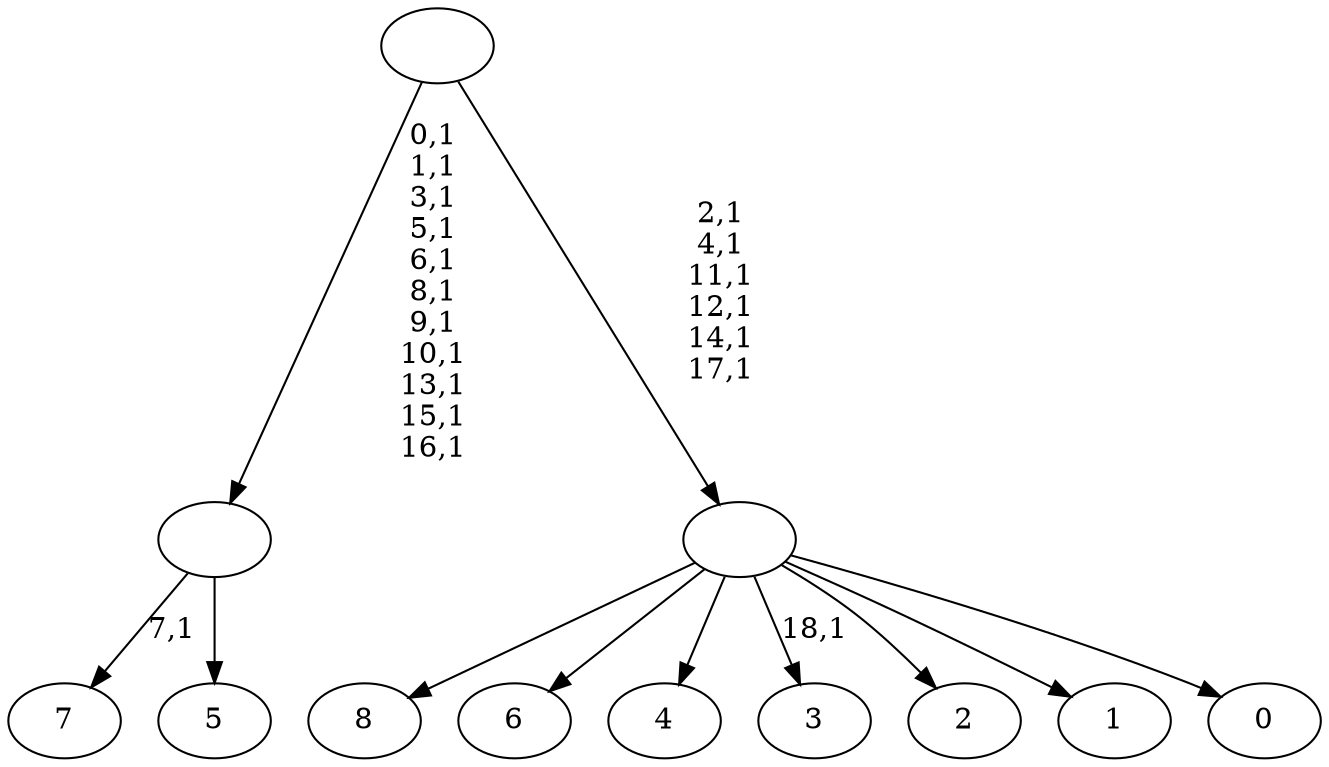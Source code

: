 digraph T {
	28 [label="8"]
	27 [label="7"]
	25 [label="6"]
	24 [label="5"]
	23 [label=""]
	12 [label="4"]
	11 [label="3"]
	9 [label="2"]
	8 [label="1"]
	7 [label="0"]
	6 [label=""]
	0 [label=""]
	23 -> 27 [label="7,1"]
	23 -> 24 [label=""]
	6 -> 11 [label="18,1"]
	6 -> 28 [label=""]
	6 -> 25 [label=""]
	6 -> 12 [label=""]
	6 -> 9 [label=""]
	6 -> 8 [label=""]
	6 -> 7 [label=""]
	0 -> 6 [label="2,1\n4,1\n11,1\n12,1\n14,1\n17,1"]
	0 -> 23 [label="0,1\n1,1\n3,1\n5,1\n6,1\n8,1\n9,1\n10,1\n13,1\n15,1\n16,1"]
}
